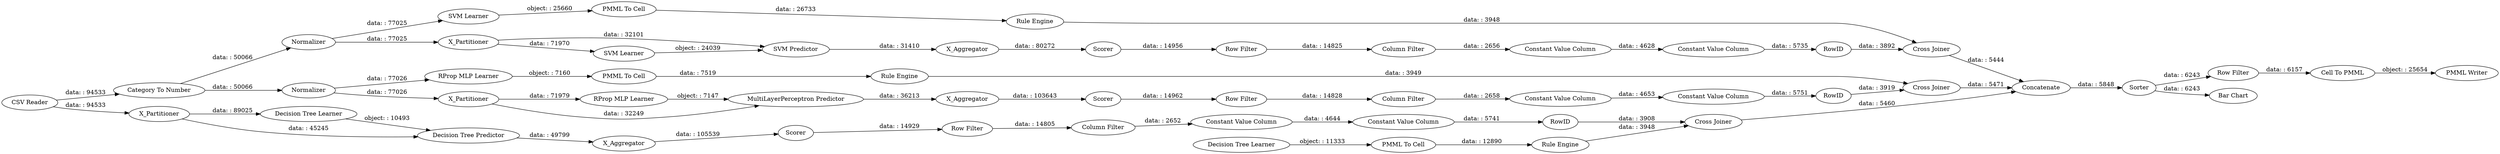 digraph {
	"-4984220285430133315_28" [label="PMML To Cell"]
	"-4984220285430133315_34" [label="Rule Engine"]
	"4486296933986927946_35" [label="Rule Engine"]
	"6905478490177847865_290" [label="Constant Value Column"]
	"-224842778054466786_39" [label=Scorer]
	"-2144672181417991595_34" [label="Rule Engine"]
	"-93782549238724830_290" [label="Constant Value Column"]
	"-6299642212102056896_60" [label=Concatenate]
	"-2144672181417991595_35" [label="RProp MLP Learner"]
	"469043127428657114_40" [label=Normalizer]
	"-4984220285430133315_33" [label="Decision Tree Learner"]
	"4486296933986927946_34" [label="PMML To Cell"]
	"-6299642212102056896_53" [label="Row Filter"]
	"-824119916295462911_9" [label="Row Filter"]
	"-224842778054466786_31" [label="Decision Tree Learner"]
	"-2144672181417991595_22" [label="PMML To Cell"]
	"469043127428657114_32" [label="SVM Predictor"]
	"-93782549238724830_294" [label="Column Filter"]
	"-824119916295462911_292" [label="Constant Value Column"]
	"469043127428657114_31" [label="SVM Learner"]
	"469043127428657114_41" [label=Scorer]
	"-1557936994918621611_39" [label=Normalizer]
	"-93782549238724830_292" [label="Constant Value Column"]
	"-824119916295462911_294" [label="Column Filter"]
	"6905478490177847865_292" [label="Constant Value Column"]
	"-1557936994918621611_31" [label="RProp MLP Learner"]
	"469043127428657114_7" [label=X_Aggregator]
	"-6299642212102056896_58" [label="Category To Number"]
	"-1557936994918621611_40" [label=Scorer]
	"-1557936994918621611_38" [label="Cross Joiner"]
	"6905478490177847865_9" [label="Row Filter"]
	"4486296933986927946_33" [label="SVM Learner"]
	"-93782549238724830_293" [label=RowID]
	"-824119916295462911_290" [label="Constant Value Column"]
	"-224842778054466786_38" [label="Cross Joiner"]
	"-224842778054466786_7" [label=X_Aggregator]
	"6905478490177847865_293" [label=RowID]
	"-1557936994918621611_2" [label=X_Partitioner]
	"-6299642212102056896_52" [label=Sorter]
	"-224842778054466786_32" [label="Decision Tree Predictor"]
	"6905478490177847865_294" [label="Column Filter"]
	"-6299642212102056896_64" [label="CSV Reader"]
	"469043127428657114_39" [label="Cross Joiner"]
	"-6299642212102056896_54" [label="Cell To PMML"]
	"-824119916295462911_293" [label=RowID]
	"-6299642212102056896_59" [label="Bar Chart"]
	"-93782549238724830_9" [label="Row Filter"]
	"-1557936994918621611_7" [label=X_Aggregator]
	"-224842778054466786_2" [label=X_Partitioner]
	"469043127428657114_2" [label=X_Partitioner]
	"-1557936994918621611_32" [label="MultiLayerPerceptron Predictor"]
	"-6299642212102056896_61" [label="PMML Writer"]
	"-4984220285430133315_28" -> "-4984220285430133315_34" [label="data: : 12890"]
	"4486296933986927946_34" -> "4486296933986927946_35" [label="data: : 26733"]
	"-6299642212102056896_58" -> "-1557936994918621611_39" [label="data: : 50066"]
	"-224842778054466786_2" -> "-224842778054466786_32" [label="data: : 45245"]
	"6905478490177847865_290" -> "6905478490177847865_292" [label="data: : 4644"]
	"469043127428657114_40" -> "469043127428657114_2" [label="data: : 77025"]
	"-824119916295462911_294" -> "-824119916295462911_290" [label="data: : 2658"]
	"6905478490177847865_9" -> "6905478490177847865_294" [label="data: : 14805"]
	"-1557936994918621611_38" -> "-6299642212102056896_60" [label="data: : 5471"]
	"-6299642212102056896_52" -> "-6299642212102056896_59" [label="data: : 6243"]
	"-4984220285430133315_33" -> "-4984220285430133315_28" [label="object: : 11333"]
	"469043127428657114_31" -> "469043127428657114_32" [label="object: : 24039"]
	"-1557936994918621611_39" -> "-2144672181417991595_35" [label="data: : 77026"]
	"-1557936994918621611_39" -> "-1557936994918621611_2" [label="data: : 77026"]
	"-1557936994918621611_2" -> "-1557936994918621611_32" [label="data: : 32249"]
	"469043127428657114_2" -> "469043127428657114_31" [label="data: : 71970"]
	"469043127428657114_32" -> "469043127428657114_7" [label="data: : 31410"]
	"-4984220285430133315_34" -> "-224842778054466786_38" [label="data: : 3948"]
	"-93782549238724830_290" -> "-93782549238724830_292" [label="data: : 4628"]
	"-93782549238724830_293" -> "469043127428657114_39" [label="data: : 3892"]
	"469043127428657114_40" -> "4486296933986927946_33" [label="data: : 77025"]
	"-2144672181417991595_35" -> "-2144672181417991595_22" [label="object: : 7160"]
	"-6299642212102056896_64" -> "-224842778054466786_2" [label="data: : 94533"]
	"-93782549238724830_292" -> "-93782549238724830_293" [label="data: : 5735"]
	"4486296933986927946_33" -> "4486296933986927946_34" [label="object: : 25660"]
	"-824119916295462911_9" -> "-824119916295462911_294" [label="data: : 14828"]
	"-224842778054466786_32" -> "-224842778054466786_7" [label="data: : 49799"]
	"-224842778054466786_39" -> "6905478490177847865_9" [label="data: : 14929"]
	"-2144672181417991595_34" -> "-1557936994918621611_38" [label="data: : 3949"]
	"-224842778054466786_38" -> "-6299642212102056896_60" [label="data: : 5460"]
	"-824119916295462911_290" -> "-824119916295462911_292" [label="data: : 4653"]
	"-6299642212102056896_58" -> "469043127428657114_40" [label="data: : 50066"]
	"-93782549238724830_294" -> "-93782549238724830_290" [label="data: : 2656"]
	"-224842778054466786_7" -> "-224842778054466786_39" [label="data: : 105539"]
	"6905478490177847865_292" -> "6905478490177847865_293" [label="data: : 5741"]
	"469043127428657114_2" -> "469043127428657114_32" [label="data: : 32101"]
	"-6299642212102056896_64" -> "-6299642212102056896_58" [label="data: : 94533"]
	"-2144672181417991595_22" -> "-2144672181417991595_34" [label="data: : 7519"]
	"6905478490177847865_293" -> "-224842778054466786_38" [label="data: : 3908"]
	"-1557936994918621611_2" -> "-1557936994918621611_31" [label="data: : 71979"]
	"469043127428657114_41" -> "-93782549238724830_9" [label="data: : 14956"]
	"-224842778054466786_31" -> "-224842778054466786_32" [label="object: : 10493"]
	"6905478490177847865_294" -> "6905478490177847865_290" [label="data: : 2652"]
	"-1557936994918621611_31" -> "-1557936994918621611_32" [label="object: : 7147"]
	"4486296933986927946_35" -> "469043127428657114_39" [label="data: : 3948"]
	"-1557936994918621611_40" -> "-824119916295462911_9" [label="data: : 14962"]
	"-224842778054466786_2" -> "-224842778054466786_31" [label="data: : 89025"]
	"-6299642212102056896_53" -> "-6299642212102056896_54" [label="data: : 6157"]
	"-6299642212102056896_54" -> "-6299642212102056896_61" [label="object: : 25654"]
	"-6299642212102056896_60" -> "-6299642212102056896_52" [label="data: : 5848"]
	"-824119916295462911_292" -> "-824119916295462911_293" [label="data: : 5751"]
	"-6299642212102056896_52" -> "-6299642212102056896_53" [label="data: : 6243"]
	"469043127428657114_7" -> "469043127428657114_41" [label="data: : 80272"]
	"-824119916295462911_293" -> "-1557936994918621611_38" [label="data: : 3919"]
	"-93782549238724830_9" -> "-93782549238724830_294" [label="data: : 14825"]
	"469043127428657114_39" -> "-6299642212102056896_60" [label="data: : 5444"]
	"-1557936994918621611_7" -> "-1557936994918621611_40" [label="data: : 103643"]
	"-1557936994918621611_32" -> "-1557936994918621611_7" [label="data: : 36213"]
	rankdir=LR
}
